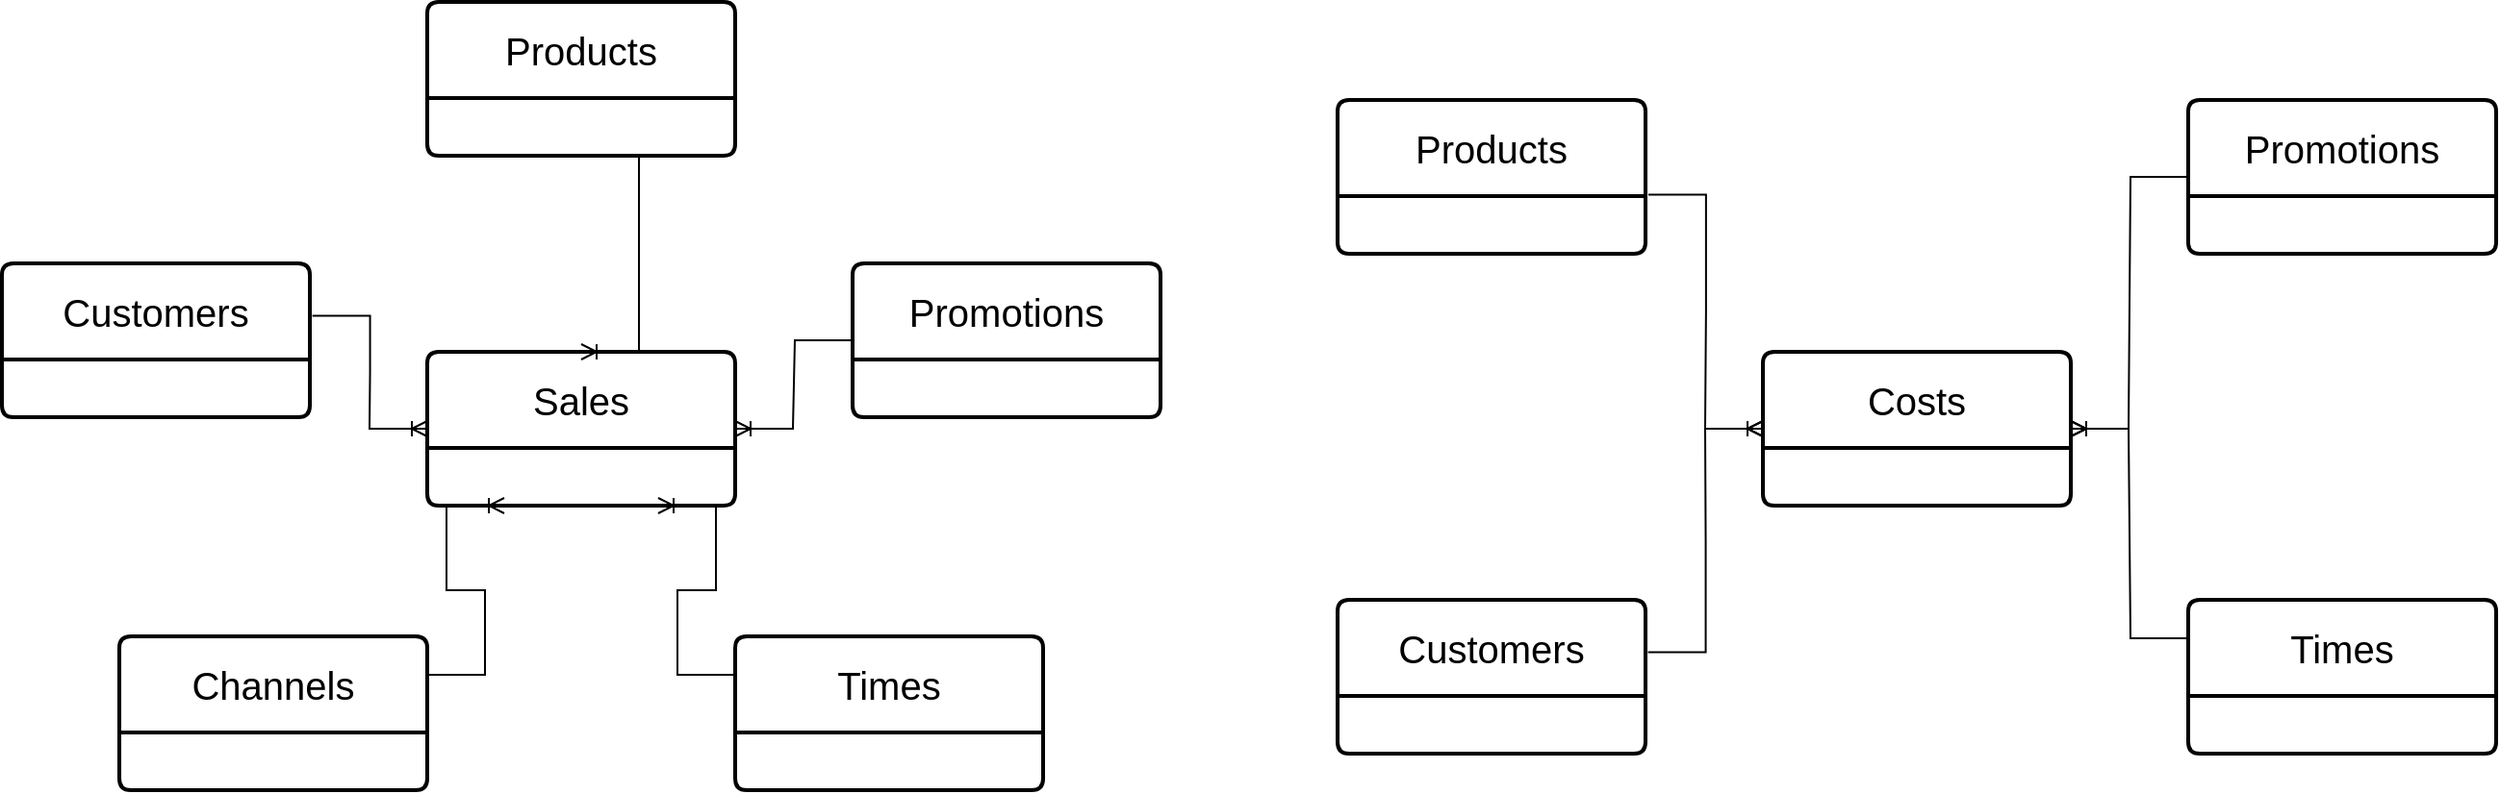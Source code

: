 <mxfile version="24.4.4" type="github">
  <diagram id="R2lEEEUBdFMjLlhIrx00" name="Page-1">
    <mxGraphModel dx="1502" dy="564" grid="0" gridSize="10" guides="1" tooltips="1" connect="1" arrows="1" fold="1" page="0" pageScale="1" pageWidth="850" pageHeight="1100" math="0" shadow="0" extFonts="Permanent Marker^https://fonts.googleapis.com/css?family=Permanent+Marker">
      <root>
        <mxCell id="0" />
        <mxCell id="1" parent="0" />
        <mxCell id="PiFNoeX3lKVi4Q72-SqG-4" value="&lt;font style=&quot;font-size: 20px;&quot;&gt;Sales&lt;/font&gt;" style="swimlane;childLayout=stackLayout;horizontal=1;startSize=50;horizontalStack=0;rounded=1;fontSize=14;fontStyle=0;strokeWidth=2;resizeParent=0;resizeLast=1;shadow=0;dashed=0;align=center;arcSize=4;whiteSpace=wrap;html=1;" vertex="1" parent="1">
          <mxGeometry x="240" y="230" width="160" height="80" as="geometry" />
        </mxCell>
        <mxCell id="PiFNoeX3lKVi4Q72-SqG-6" value="&lt;font style=&quot;font-size: 20px;&quot;&gt;Customers&lt;/font&gt;" style="swimlane;childLayout=stackLayout;horizontal=1;startSize=50;horizontalStack=0;rounded=1;fontSize=14;fontStyle=0;strokeWidth=2;resizeParent=0;resizeLast=1;shadow=0;dashed=0;align=center;arcSize=4;whiteSpace=wrap;html=1;" vertex="1" parent="1">
          <mxGeometry x="19" y="184" width="160" height="80" as="geometry" />
        </mxCell>
        <mxCell id="PiFNoeX3lKVi4Q72-SqG-7" value="&lt;font style=&quot;font-size: 20px;&quot;&gt;Channels&lt;/font&gt;" style="swimlane;childLayout=stackLayout;horizontal=1;startSize=50;horizontalStack=0;rounded=1;fontSize=14;fontStyle=0;strokeWidth=2;resizeParent=0;resizeLast=1;shadow=0;dashed=0;align=center;arcSize=4;whiteSpace=wrap;html=1;" vertex="1" parent="1">
          <mxGeometry x="80" y="378" width="160" height="80" as="geometry" />
        </mxCell>
        <mxCell id="PiFNoeX3lKVi4Q72-SqG-8" value="&lt;font style=&quot;font-size: 20px;&quot;&gt;Products&lt;/font&gt;" style="swimlane;childLayout=stackLayout;horizontal=1;startSize=50;horizontalStack=0;rounded=1;fontSize=14;fontStyle=0;strokeWidth=2;resizeParent=0;resizeLast=1;shadow=0;dashed=0;align=center;arcSize=4;whiteSpace=wrap;html=1;" vertex="1" parent="1">
          <mxGeometry x="240" y="48" width="160" height="80" as="geometry" />
        </mxCell>
        <mxCell id="PiFNoeX3lKVi4Q72-SqG-9" value="&lt;font style=&quot;font-size: 20px;&quot;&gt;Promotions&lt;/font&gt;" style="swimlane;childLayout=stackLayout;horizontal=1;startSize=50;horizontalStack=0;rounded=1;fontSize=14;fontStyle=0;strokeWidth=2;resizeParent=0;resizeLast=1;shadow=0;dashed=0;align=center;arcSize=4;whiteSpace=wrap;html=1;" vertex="1" parent="1">
          <mxGeometry x="461" y="184" width="160" height="80" as="geometry" />
        </mxCell>
        <mxCell id="PiFNoeX3lKVi4Q72-SqG-10" value="&lt;font style=&quot;font-size: 20px;&quot;&gt;Times&lt;/font&gt;" style="swimlane;childLayout=stackLayout;horizontal=1;startSize=50;horizontalStack=0;rounded=1;fontSize=14;fontStyle=0;strokeWidth=2;resizeParent=0;resizeLast=1;shadow=0;dashed=0;align=center;arcSize=4;whiteSpace=wrap;html=1;" vertex="1" parent="1">
          <mxGeometry x="400" y="378" width="160" height="80" as="geometry" />
        </mxCell>
        <mxCell id="PiFNoeX3lKVi4Q72-SqG-11" value="" style="edgeStyle=entityRelationEdgeStyle;fontSize=12;html=1;endArrow=ERoneToMany;rounded=0;exitX=1;exitY=0.25;exitDx=0;exitDy=0;entryX=0.25;entryY=1;entryDx=0;entryDy=0;" edge="1" parent="1" source="PiFNoeX3lKVi4Q72-SqG-7" target="PiFNoeX3lKVi4Q72-SqG-4">
          <mxGeometry width="100" height="100" relative="1" as="geometry">
            <mxPoint x="240" y="470" as="sourcePoint" />
            <mxPoint x="213" y="315" as="targetPoint" />
          </mxGeometry>
        </mxCell>
        <mxCell id="PiFNoeX3lKVi4Q72-SqG-12" value="" style="edgeStyle=entityRelationEdgeStyle;fontSize=12;html=1;endArrow=ERoneToMany;rounded=0;exitX=1.008;exitY=0.34;exitDx=0;exitDy=0;exitPerimeter=0;entryX=0;entryY=0.5;entryDx=0;entryDy=0;" edge="1" parent="1" source="PiFNoeX3lKVi4Q72-SqG-6" target="PiFNoeX3lKVi4Q72-SqG-4">
          <mxGeometry width="100" height="100" relative="1" as="geometry">
            <mxPoint x="250" y="190" as="sourcePoint" />
            <mxPoint x="193" y="270" as="targetPoint" />
          </mxGeometry>
        </mxCell>
        <mxCell id="PiFNoeX3lKVi4Q72-SqG-14" value="" style="edgeStyle=entityRelationEdgeStyle;fontSize=12;html=1;endArrow=ERoneToMany;rounded=0;exitX=0;exitY=0.5;exitDx=0;exitDy=0;" edge="1" parent="1" source="PiFNoeX3lKVi4Q72-SqG-9" target="PiFNoeX3lKVi4Q72-SqG-4">
          <mxGeometry width="100" height="100" relative="1" as="geometry">
            <mxPoint x="444" y="323" as="sourcePoint" />
            <mxPoint x="407" y="359" as="targetPoint" />
          </mxGeometry>
        </mxCell>
        <mxCell id="PiFNoeX3lKVi4Q72-SqG-15" value="" style="edgeStyle=entityRelationEdgeStyle;fontSize=12;html=1;endArrow=ERoneToMany;rounded=0;exitX=0;exitY=0.25;exitDx=0;exitDy=0;entryX=0.75;entryY=1;entryDx=0;entryDy=0;" edge="1" parent="1" source="PiFNoeX3lKVi4Q72-SqG-10" target="PiFNoeX3lKVi4Q72-SqG-4">
          <mxGeometry width="100" height="100" relative="1" as="geometry">
            <mxPoint x="268" y="479" as="sourcePoint" />
            <mxPoint x="368" y="379" as="targetPoint" />
          </mxGeometry>
        </mxCell>
        <mxCell id="PiFNoeX3lKVi4Q72-SqG-16" value="" style="edgeStyle=entityRelationEdgeStyle;fontSize=12;html=1;endArrow=ERoneToMany;rounded=0;exitX=0.5;exitY=1;exitDx=0;exitDy=0;entryX=0.5;entryY=0;entryDx=0;entryDy=0;" edge="1" parent="1" source="PiFNoeX3lKVi4Q72-SqG-8" target="PiFNoeX3lKVi4Q72-SqG-4">
          <mxGeometry width="100" height="100" relative="1" as="geometry">
            <mxPoint x="314" y="157" as="sourcePoint" />
            <mxPoint x="320" y="194" as="targetPoint" />
            <Array as="points">
              <mxPoint x="324" y="159" />
            </Array>
          </mxGeometry>
        </mxCell>
        <mxCell id="PiFNoeX3lKVi4Q72-SqG-17" value="&lt;font style=&quot;font-size: 20px;&quot;&gt;Costs&lt;/font&gt;" style="swimlane;childLayout=stackLayout;horizontal=1;startSize=50;horizontalStack=0;rounded=1;fontSize=14;fontStyle=0;strokeWidth=2;resizeParent=0;resizeLast=1;shadow=0;dashed=0;align=center;arcSize=4;whiteSpace=wrap;html=1;" vertex="1" parent="1">
          <mxGeometry x="934" y="230" width="160" height="80" as="geometry" />
        </mxCell>
        <mxCell id="PiFNoeX3lKVi4Q72-SqG-18" value="&lt;font style=&quot;font-size: 20px;&quot;&gt;Customers&lt;/font&gt;" style="swimlane;childLayout=stackLayout;horizontal=1;startSize=50;horizontalStack=0;rounded=1;fontSize=14;fontStyle=0;strokeWidth=2;resizeParent=0;resizeLast=1;shadow=0;dashed=0;align=center;arcSize=4;whiteSpace=wrap;html=1;" vertex="1" parent="1">
          <mxGeometry x="713" y="359" width="160" height="80" as="geometry" />
        </mxCell>
        <mxCell id="PiFNoeX3lKVi4Q72-SqG-20" value="&lt;font style=&quot;font-size: 20px;&quot;&gt;Products&lt;/font&gt;" style="swimlane;childLayout=stackLayout;horizontal=1;startSize=50;horizontalStack=0;rounded=1;fontSize=14;fontStyle=0;strokeWidth=2;resizeParent=0;resizeLast=1;shadow=0;dashed=0;align=center;arcSize=4;whiteSpace=wrap;html=1;" vertex="1" parent="1">
          <mxGeometry x="713" y="99" width="160" height="80" as="geometry" />
        </mxCell>
        <mxCell id="PiFNoeX3lKVi4Q72-SqG-21" value="&lt;font style=&quot;font-size: 20px;&quot;&gt;Promotions&lt;/font&gt;" style="swimlane;childLayout=stackLayout;horizontal=1;startSize=50;horizontalStack=0;rounded=1;fontSize=14;fontStyle=0;strokeWidth=2;resizeParent=0;resizeLast=1;shadow=0;dashed=0;align=center;arcSize=4;whiteSpace=wrap;html=1;" vertex="1" parent="1">
          <mxGeometry x="1155" y="99" width="160" height="80" as="geometry" />
        </mxCell>
        <mxCell id="PiFNoeX3lKVi4Q72-SqG-22" value="&lt;font style=&quot;font-size: 20px;&quot;&gt;Times&lt;/font&gt;" style="swimlane;childLayout=stackLayout;horizontal=1;startSize=50;horizontalStack=0;rounded=1;fontSize=14;fontStyle=0;strokeWidth=2;resizeParent=0;resizeLast=1;shadow=0;dashed=0;align=center;arcSize=4;whiteSpace=wrap;html=1;" vertex="1" parent="1">
          <mxGeometry x="1155" y="359" width="160" height="80" as="geometry" />
        </mxCell>
        <mxCell id="PiFNoeX3lKVi4Q72-SqG-24" value="" style="edgeStyle=entityRelationEdgeStyle;fontSize=12;html=1;endArrow=ERoneToMany;rounded=0;exitX=1.008;exitY=0.34;exitDx=0;exitDy=0;exitPerimeter=0;entryX=0;entryY=0.5;entryDx=0;entryDy=0;" edge="1" parent="1" source="PiFNoeX3lKVi4Q72-SqG-18" target="PiFNoeX3lKVi4Q72-SqG-17">
          <mxGeometry width="100" height="100" relative="1" as="geometry">
            <mxPoint x="944" y="190" as="sourcePoint" />
            <mxPoint x="887" y="270" as="targetPoint" />
          </mxGeometry>
        </mxCell>
        <mxCell id="PiFNoeX3lKVi4Q72-SqG-25" value="" style="edgeStyle=entityRelationEdgeStyle;fontSize=12;html=1;endArrow=ERoneToMany;rounded=0;exitX=0;exitY=0.5;exitDx=0;exitDy=0;" edge="1" parent="1" source="PiFNoeX3lKVi4Q72-SqG-21" target="PiFNoeX3lKVi4Q72-SqG-17">
          <mxGeometry width="100" height="100" relative="1" as="geometry">
            <mxPoint x="1138" y="323" as="sourcePoint" />
            <mxPoint x="1101" y="359" as="targetPoint" />
          </mxGeometry>
        </mxCell>
        <mxCell id="PiFNoeX3lKVi4Q72-SqG-26" value="" style="edgeStyle=entityRelationEdgeStyle;fontSize=12;html=1;endArrow=ERoneToMany;rounded=0;exitX=0;exitY=0.25;exitDx=0;exitDy=0;entryX=1;entryY=0.5;entryDx=0;entryDy=0;" edge="1" parent="1" source="PiFNoeX3lKVi4Q72-SqG-22" target="PiFNoeX3lKVi4Q72-SqG-17">
          <mxGeometry width="100" height="100" relative="1" as="geometry">
            <mxPoint x="962" y="479" as="sourcePoint" />
            <mxPoint x="1062" y="379" as="targetPoint" />
          </mxGeometry>
        </mxCell>
        <mxCell id="PiFNoeX3lKVi4Q72-SqG-27" value="" style="edgeStyle=entityRelationEdgeStyle;fontSize=12;html=1;endArrow=ERoneToMany;rounded=0;exitX=1.009;exitY=0.615;exitDx=0;exitDy=0;entryX=0;entryY=0.5;entryDx=0;entryDy=0;exitPerimeter=0;" edge="1" parent="1" source="PiFNoeX3lKVi4Q72-SqG-20" target="PiFNoeX3lKVi4Q72-SqG-17">
          <mxGeometry width="100" height="100" relative="1" as="geometry">
            <mxPoint x="1008" y="157" as="sourcePoint" />
            <mxPoint x="1014" y="194" as="targetPoint" />
            <Array as="points">
              <mxPoint x="1018" y="159" />
            </Array>
          </mxGeometry>
        </mxCell>
      </root>
    </mxGraphModel>
  </diagram>
</mxfile>
